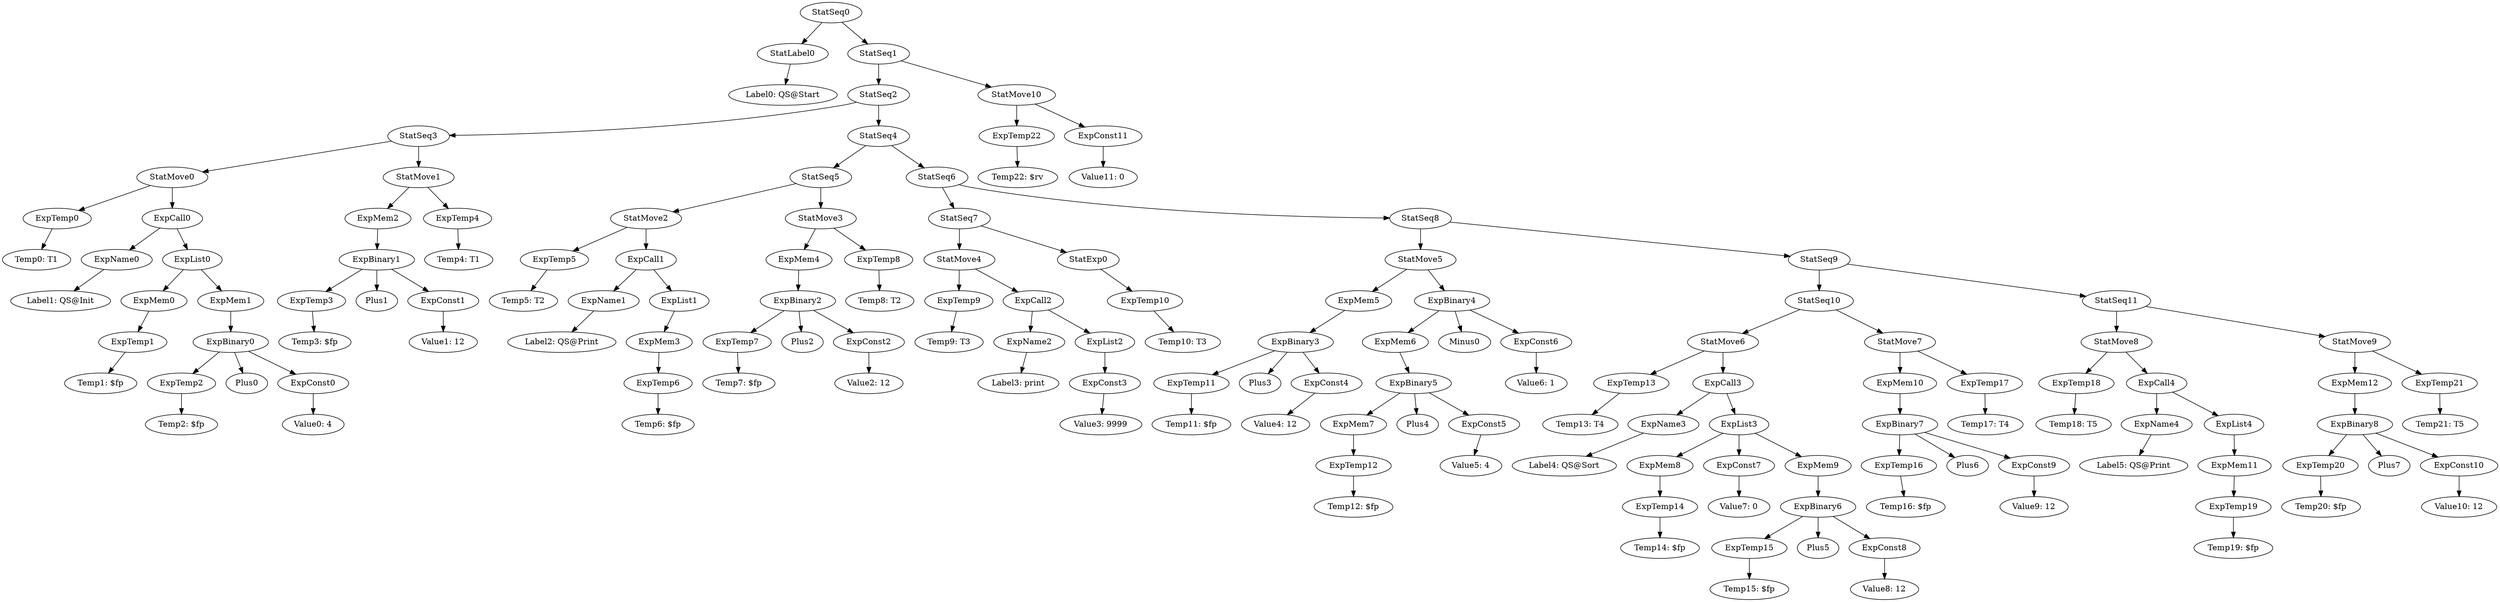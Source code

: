 digraph {
	ordering = out;
	ExpConst11 -> "Value11: 0";
	ExpTemp11 -> "Temp11: $fp";
	ExpConst3 -> "Value3: 9999";
	StatMove3 -> ExpMem4;
	StatMove3 -> ExpTemp8;
	ExpList2 -> ExpConst3;
	ExpTemp22 -> "Temp22: $rv";
	ExpCall2 -> ExpName2;
	ExpCall2 -> ExpList2;
	StatMove10 -> ExpTemp22;
	StatMove10 -> ExpConst11;
	StatExp0 -> ExpTemp10;
	ExpConst2 -> "Value2: 12";
	ExpBinary2 -> ExpTemp7;
	ExpBinary2 -> Plus2;
	ExpBinary2 -> ExpConst2;
	ExpMem5 -> ExpBinary3;
	ExpMem3 -> ExpTemp6;
	ExpTemp6 -> "Temp6: $fp";
	StatMove6 -> ExpTemp13;
	StatMove6 -> ExpCall3;
	ExpCall1 -> ExpName1;
	ExpCall1 -> ExpList1;
	ExpName1 -> "Label2: QS@Print";
	ExpTemp15 -> "Temp15: $fp";
	StatSeq10 -> StatMove6;
	StatSeq10 -> StatMove7;
	StatMove2 -> ExpTemp5;
	StatMove2 -> ExpCall1;
	StatLabel0 -> "Label0: QS@Start";
	ExpTemp19 -> "Temp19: $fp";
	ExpList0 -> ExpMem0;
	ExpList0 -> ExpMem1;
	ExpConst10 -> "Value10: 12";
	ExpBinary1 -> ExpTemp3;
	ExpBinary1 -> Plus1;
	ExpBinary1 -> ExpConst1;
	ExpCall3 -> ExpName3;
	ExpCall3 -> ExpList3;
	ExpMem0 -> ExpTemp1;
	ExpTemp7 -> "Temp7: $fp";
	ExpTemp0 -> "Temp0: T1";
	ExpTemp4 -> "Temp4: T1";
	ExpTemp2 -> "Temp2: $fp";
	StatSeq7 -> StatMove4;
	StatSeq7 -> StatExp0;
	ExpName2 -> "Label3: print";
	StatSeq6 -> StatSeq7;
	StatSeq6 -> StatSeq8;
	ExpTemp3 -> "Temp3: $fp";
	StatSeq8 -> StatMove5;
	StatSeq8 -> StatSeq9;
	StatSeq4 -> StatSeq5;
	StatSeq4 -> StatSeq6;
	ExpCall0 -> ExpName0;
	ExpCall0 -> ExpList0;
	StatSeq9 -> StatSeq10;
	StatSeq9 -> StatSeq11;
	ExpTemp12 -> "Temp12: $fp";
	StatMove0 -> ExpTemp0;
	StatMove0 -> ExpCall0;
	StatMove8 -> ExpTemp18;
	StatMove8 -> ExpCall4;
	StatSeq3 -> StatMove0;
	StatSeq3 -> StatMove1;
	ExpBinary3 -> ExpTemp11;
	ExpBinary3 -> Plus3;
	ExpBinary3 -> ExpConst4;
	ExpMem7 -> ExpTemp12;
	ExpMem4 -> ExpBinary2;
	ExpName4 -> "Label5: QS@Print";
	ExpBinary0 -> ExpTemp2;
	ExpBinary0 -> Plus0;
	ExpBinary0 -> ExpConst0;
	ExpList4 -> ExpMem11;
	ExpConst0 -> "Value0: 4";
	ExpMem1 -> ExpBinary0;
	ExpConst6 -> "Value6: 1";
	ExpConst1 -> "Value1: 12";
	ExpTemp8 -> "Temp8: T2";
	ExpBinary7 -> ExpTemp16;
	ExpBinary7 -> Plus6;
	ExpBinary7 -> ExpConst9;
	ExpTemp18 -> "Temp18: T5";
	StatSeq5 -> StatMove2;
	StatSeq5 -> StatMove3;
	StatMove1 -> ExpMem2;
	StatMove1 -> ExpTemp4;
	StatSeq2 -> StatSeq3;
	StatSeq2 -> StatSeq4;
	ExpList1 -> ExpMem3;
	ExpBinary4 -> ExpMem6;
	ExpBinary4 -> Minus0;
	ExpBinary4 -> ExpConst6;
	ExpTemp1 -> "Temp1: $fp";
	ExpTemp5 -> "Temp5: T2";
	ExpConst4 -> "Value4: 12";
	StatSeq0 -> StatLabel0;
	StatSeq0 -> StatSeq1;
	ExpConst5 -> "Value5: 4";
	ExpBinary5 -> ExpMem7;
	ExpBinary5 -> Plus4;
	ExpBinary5 -> ExpConst5;
	StatMove4 -> ExpTemp9;
	StatMove4 -> ExpCall2;
	StatMove5 -> ExpMem5;
	StatMove5 -> ExpBinary4;
	ExpConst9 -> "Value9: 12";
	StatSeq11 -> StatMove8;
	StatSeq11 -> StatMove9;
	ExpMem6 -> ExpBinary5;
	ExpTemp13 -> "Temp13: T4";
	ExpName3 -> "Label4: QS@Sort";
	ExpTemp14 -> "Temp14: $fp";
	ExpMem8 -> ExpTemp14;
	ExpMem2 -> ExpBinary1;
	StatSeq1 -> StatSeq2;
	StatSeq1 -> StatMove10;
	ExpList3 -> ExpMem8;
	ExpList3 -> ExpConst7;
	ExpList3 -> ExpMem9;
	ExpConst7 -> "Value7: 0";
	ExpBinary6 -> ExpTemp15;
	ExpBinary6 -> Plus5;
	ExpBinary6 -> ExpConst8;
	ExpTemp16 -> "Temp16: $fp";
	ExpTemp10 -> "Temp10: T3";
	ExpMem10 -> ExpBinary7;
	StatMove7 -> ExpMem10;
	StatMove7 -> ExpTemp17;
	ExpMem9 -> ExpBinary6;
	ExpTemp17 -> "Temp17: T4";
	ExpTemp21 -> "Temp21: T5";
	ExpTemp9 -> "Temp9: T3";
	ExpCall4 -> ExpName4;
	ExpCall4 -> ExpList4;
	ExpMem11 -> ExpTemp19;
	StatMove9 -> ExpMem12;
	StatMove9 -> ExpTemp21;
	ExpName0 -> "Label1: QS@Init";
	ExpConst8 -> "Value8: 12";
	ExpTemp20 -> "Temp20: $fp";
	ExpBinary8 -> ExpTemp20;
	ExpBinary8 -> Plus7;
	ExpBinary8 -> ExpConst10;
	ExpMem12 -> ExpBinary8;
}

